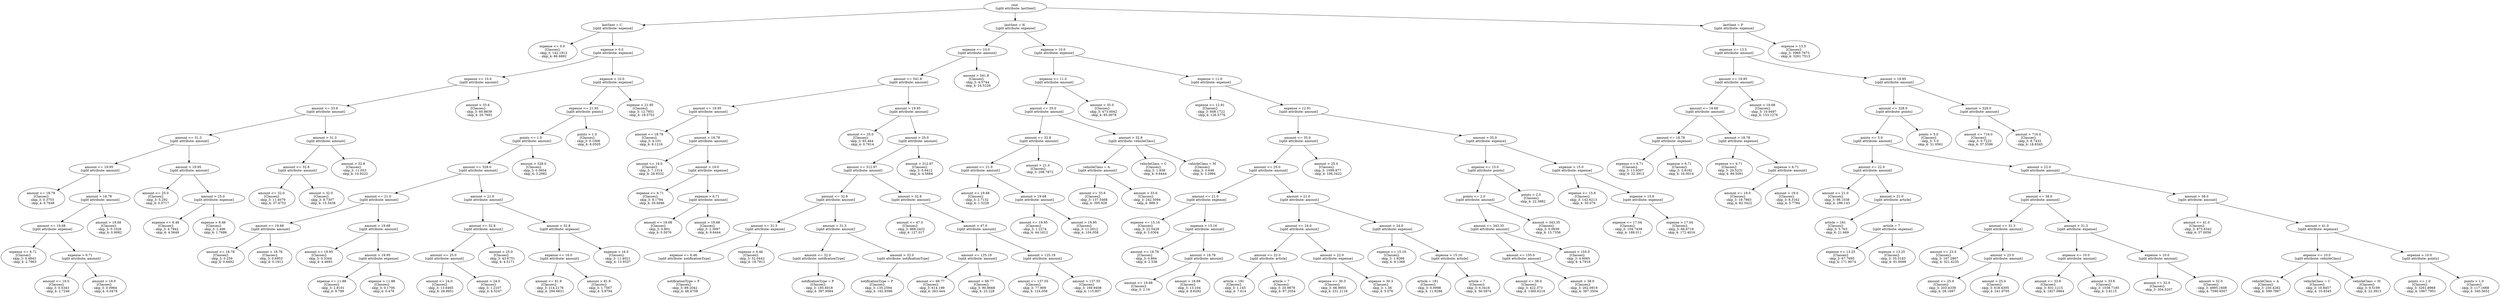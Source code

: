 // Road_Traffic_Fine_Management_Process-p_3-9
digraph "Road_Traffic_Fine_Management_Process-p_3-9" {
	"96a13430-f5ae-4959-bd77-31f81c4ffca9" [label="root 
 [split attribute: lastSent]"]
	"30b86277-0cc7-4bad-a4ec-42d42cc6a54a" [label="lastSent = C 
 [split attribute: expense]"]
	"96a13430-f5ae-4959-bd77-31f81c4ffca9" -> "30b86277-0cc7-4bad-a4ec-42d42cc6a54a"
	"6c22e776-66e8-4a7d-933d-f192f4972490" [label="expense <= 0.0 
 [Classes]: 
 - skip_3: 142.1913 
 - skip_4: 86.6692"]
	"30b86277-0cc7-4bad-a4ec-42d42cc6a54a" -> "6c22e776-66e8-4a7d-933d-f192f4972490"
	"f11799ec-08df-45d5-afe4-59e55873826e" [label="expense > 0.0 
 [split attribute: expense]"]
	"30b86277-0cc7-4bad-a4ec-42d42cc6a54a" -> "f11799ec-08df-45d5-afe4-59e55873826e"
	"0f32f32d-e3d5-476a-81ac-bbba1893b867" [label="expense <= 10.0 
 [split attribute: amount]"]
	"f11799ec-08df-45d5-afe4-59e55873826e" -> "0f32f32d-e3d5-476a-81ac-bbba1893b867"
	"717b2988-a2c2-43d1-9a97-594c6e81834d" [label="amount <= 33.6 
 [split attribute: amount]"]
	"0f32f32d-e3d5-476a-81ac-bbba1893b867" -> "717b2988-a2c2-43d1-9a97-594c6e81834d"
	"13c0995c-1a92-4366-9150-e59bbc29e188" [label="amount <= 31.3 
 [split attribute: amount]"]
	"717b2988-a2c2-43d1-9a97-594c6e81834d" -> "13c0995c-1a92-4366-9150-e59bbc29e188"
	"849fcd52-d93b-4e85-9387-96705aede353" [label="amount <= 19.95 
 [split attribute: amount]"]
	"13c0995c-1a92-4366-9150-e59bbc29e188" -> "849fcd52-d93b-4e85-9387-96705aede353"
	"14c0524b-25c2-447a-8b9b-c4b8f29355b3" [label="amount <= 18.78 
 [Classes]: 
 - skip_3: 0.3755 
 - skip_4: 0.7648"]
	"849fcd52-d93b-4e85-9387-96705aede353" -> "14c0524b-25c2-447a-8b9b-c4b8f29355b3"
	"28400bc7-c539-4f63-a340-c5525c036439" [label="amount > 18.78 
 [split attribute: amount]"]
	"849fcd52-d93b-4e85-9387-96705aede353" -> "28400bc7-c539-4f63-a340-c5525c036439"
	"d48a7bff-1914-4203-b35a-455b197bbf2e" [label="amount <= 19.68 
 [split attribute: expense]"]
	"28400bc7-c539-4f63-a340-c5525c036439" -> "d48a7bff-1914-4203-b35a-455b197bbf2e"
	"669ff812-b149-438b-812a-b39e87933a24" [label="expense <= 6.71 
 [Classes]: 
 - skip_3: 0.4843 
 - skip_4: 2.7963"]
	"d48a7bff-1914-4203-b35a-455b197bbf2e" -> "669ff812-b149-438b-812a-b39e87933a24"
	"18c6dc1d-5cad-49d8-b87b-de15fb044170" [label="expense > 6.71 
 [split attribute: amount]"]
	"d48a7bff-1914-4203-b35a-455b197bbf2e" -> "18c6dc1d-5cad-49d8-b87b-de15fb044170"
	"e76f5308-ce03-4bcc-a40e-1c8c2b75050d" [label="amount <= 19.0 
 [Classes]: 
 - skip_3: 0.5343 
 - skip_4: 2.7246"]
	"18c6dc1d-5cad-49d8-b87b-de15fb044170" -> "e76f5308-ce03-4bcc-a40e-1c8c2b75050d"
	"13e13814-6692-487c-9f3b-e0f143df6900" [label="amount > 19.0 
 [Classes]: 
 - skip_3: 0.0964 
 - skip_4: 0.0478"]
	"18c6dc1d-5cad-49d8-b87b-de15fb044170" -> "13e13814-6692-487c-9f3b-e0f143df6900"
	"b9407aa3-6ff4-4fc7-947f-579a83a14ebb" [label="amount > 19.68 
 [Classes]: 
 - skip_3: 0.1026 
 - skip_4: 0.9082"]
	"28400bc7-c539-4f63-a340-c5525c036439" -> "b9407aa3-6ff4-4fc7-947f-579a83a14ebb"
	"2b87e7a2-0bf5-4e13-90b5-b24357e8f817" [label="amount > 19.95 
 [split attribute: amount]"]
	"13c0995c-1a92-4366-9150-e59bbc29e188" -> "2b87e7a2-0bf5-4e13-90b5-b24357e8f817"
	"3ac6ac03-335c-4a45-b779-89b8bbbd1696" [label="amount <= 25.0 
 [Classes]: 
 - skip_3: 5.292 
 - skip_4: 0.0717"]
	"2b87e7a2-0bf5-4e13-90b5-b24357e8f817" -> "3ac6ac03-335c-4a45-b779-89b8bbbd1696"
	"267bd356-b06c-4060-93bc-4ce5fc4db071" [label="amount > 25.0 
 [split attribute: expense]"]
	"2b87e7a2-0bf5-4e13-90b5-b24357e8f817" -> "267bd356-b06c-4060-93bc-4ce5fc4db071"
	"dcc648f3-b795-4d9e-92a9-4e27ac227dde" [label="expense <= 6.46 
 [Classes]: 
 - skip_3: 4.7942 
 - skip_4: 4.5649"]
	"267bd356-b06c-4060-93bc-4ce5fc4db071" -> "dcc648f3-b795-4d9e-92a9-4e27ac227dde"
	"95544404-1d89-4395-a180-b166d0bdb9ec" [label="expense > 6.46 
 [Classes]: 
 - skip_3: 2.496 
 - skip_4: 1.7686"]
	"267bd356-b06c-4060-93bc-4ce5fc4db071" -> "95544404-1d89-4395-a180-b166d0bdb9ec"
	"e1665bde-fcc2-4134-9a03-811d54f8484e" [label="amount > 31.3 
 [split attribute: amount]"]
	"717b2988-a2c2-43d1-9a97-594c6e81834d" -> "e1665bde-fcc2-4134-9a03-811d54f8484e"
	"27921ba3-9e3a-444f-b07e-12f48fd75d85" [label="amount <= 32.8 
 [split attribute: amount]"]
	"e1665bde-fcc2-4134-9a03-811d54f8484e" -> "27921ba3-9e3a-444f-b07e-12f48fd75d85"
	"8ac85e42-1a05-4c8d-b94f-adf6fc8254fc" [label="amount <= 32.0 
 [Classes]: 
 - skip_3: 11.4079 
 - skip_4: 37.4752"]
	"27921ba3-9e3a-444f-b07e-12f48fd75d85" -> "8ac85e42-1a05-4c8d-b94f-adf6fc8254fc"
	"1fa31e68-96c4-4725-bdca-37773f5caca1" [label="amount > 32.0 
 [Classes]: 
 - skip_3: 8.7307 
 - skip_4: 15.3438"]
	"27921ba3-9e3a-444f-b07e-12f48fd75d85" -> "1fa31e68-96c4-4725-bdca-37773f5caca1"
	"308dc851-4c2d-4244-b514-0234f9162e7c" [label="amount > 32.8 
 [Classes]: 
 - skip_3: 11.053 
 - skip_4: 10.9223"]
	"e1665bde-fcc2-4134-9a03-811d54f8484e" -> "308dc851-4c2d-4244-b514-0234f9162e7c"
	"849e6ba9-d086-400f-a112-48b27af2bf81" [label="amount > 33.6 
 [Classes]: 
 - skip_3: 60.8839 
 - skip_4: 20.7691"]
	"0f32f32d-e3d5-476a-81ac-bbba1893b867" -> "849e6ba9-d086-400f-a112-48b27af2bf81"
	"13a24ae3-8fda-432a-8b40-06e730cf4d78" [label="expense > 10.0 
 [split attribute: expense]"]
	"f11799ec-08df-45d5-afe4-59e55873826e" -> "13a24ae3-8fda-432a-8b40-06e730cf4d78"
	"9e05fa76-01fc-4fd0-8768-dd0087da528c" [label="expense <= 21.95 
 [split attribute: points]"]
	"13a24ae3-8fda-432a-8b40-06e730cf4d78" -> "9e05fa76-01fc-4fd0-8768-dd0087da528c"
	"e9e2d02b-c5a3-484c-8936-005b49ba3e94" [label="points <= 1.0 
 [split attribute: amount]"]
	"9e05fa76-01fc-4fd0-8768-dd0087da528c" -> "e9e2d02b-c5a3-484c-8936-005b49ba3e94"
	"1f013f18-173e-4308-a202-3d0be32ba32c" [label="amount <= 328.0 
 [split attribute: amount]"]
	"e9e2d02b-c5a3-484c-8936-005b49ba3e94" -> "1f013f18-173e-4308-a202-3d0be32ba32c"
	"13660975-b0a3-42b1-828b-2d6e939ce88f" [label="amount <= 21.0 
 [split attribute: amount]"]
	"1f013f18-173e-4308-a202-3d0be32ba32c" -> "13660975-b0a3-42b1-828b-2d6e939ce88f"
	"3b959a12-2d23-4a14-858e-e55f45735e50" [label="amount <= 19.68 
 [split attribute: amount]"]
	"13660975-b0a3-42b1-828b-2d6e939ce88f" -> "3b959a12-2d23-4a14-858e-e55f45735e50"
	"bf6e5b84-9ac2-4ddf-af85-32bed8d4faa3" [label="amount <= 18.78 
 [Classes]: 
 - skip_3: 0.259 
 - skip_4: 0.6692"]
	"3b959a12-2d23-4a14-858e-e55f45735e50" -> "bf6e5b84-9ac2-4ddf-af85-32bed8d4faa3"
	"76ecf78c-6b73-4859-984e-e5e444385030" [label="amount > 18.78 
 [Classes]: 
 - skip_3: 0.6953 
 - skip_4: 0.1912"]
	"3b959a12-2d23-4a14-858e-e55f45735e50" -> "76ecf78c-6b73-4859-984e-e5e444385030"
	"7ff8954e-7902-4720-a04e-96a7cc9ac048" [label="amount > 19.68 
 [split attribute: amount]"]
	"13660975-b0a3-42b1-828b-2d6e939ce88f" -> "7ff8954e-7902-4720-a04e-96a7cc9ac048"
	"24da5f6c-bd4c-4030-adf2-9172911cb8b4" [label="amount <= 19.95 
 [Classes]: 
 - skip_3: 0.3344 
 - skip_4: 4.4693"]
	"7ff8954e-7902-4720-a04e-96a7cc9ac048" -> "24da5f6c-bd4c-4030-adf2-9172911cb8b4"
	"52f71d59-387d-479b-9dac-de15762e6ae9" [label="amount > 19.95 
 [split attribute: expense]"]
	"7ff8954e-7902-4720-a04e-96a7cc9ac048" -> "52f71d59-387d-479b-9dac-de15762e6ae9"
	"36a3f05a-24b7-40c1-99d5-17a0f09d8b7b" [label="expense <= 11.88 
 [Classes]: 
 - skip_3: 2.8101 
 - skip_4: 9.799"]
	"52f71d59-387d-479b-9dac-de15762e6ae9" -> "36a3f05a-24b7-40c1-99d5-17a0f09d8b7b"
	"7aeb27b6-de03-412e-8d50-66f41da2c859" [label="expense > 11.88 
 [Classes]: 
 - skip_3: 0.1706 
 - skip_4: 0.478"]
	"52f71d59-387d-479b-9dac-de15762e6ae9" -> "7aeb27b6-de03-412e-8d50-66f41da2c859"
	"705f6446-65c7-4d83-ab6b-2fed259d37b2" [label="amount > 21.0 
 [split attribute: amount]"]
	"1f013f18-173e-4308-a202-3d0be32ba32c" -> "705f6446-65c7-4d83-ab6b-2fed259d37b2"
	"4869b9fc-62d5-4320-990c-51cb9866c43d" [label="amount <= 32.8 
 [split attribute: amount]"]
	"705f6446-65c7-4d83-ab6b-2fed259d37b2" -> "4869b9fc-62d5-4320-990c-51cb9866c43d"
	"c069d04b-96f8-4940-a4f2-66e20ad45f8e" [label="amount <= 25.0 
 [split attribute: amount]"]
	"4869b9fc-62d5-4320-990c-51cb9866c43d" -> "c069d04b-96f8-4940-a4f2-66e20ad45f8e"
	"2979f547-c5a9-4ccf-b98c-4bd8143f9767" [label="amount <= 24.0 
 [Classes]: 
 - skip_3: 13.6465 
 - skip_4: 28.8951"]
	"c069d04b-96f8-4940-a4f2-66e20ad45f8e" -> "2979f547-c5a9-4ccf-b98c-4bd8143f9767"
	"4c490f8c-9203-490c-878f-398c98f298f9" [label="amount > 24.0 
 [Classes]: 
 - skip_3: 1.2107 
 - skip_4: 6.5247"]
	"c069d04b-96f8-4940-a4f2-66e20ad45f8e" -> "4c490f8c-9203-490c-878f-398c98f298f9"
	"845a8bef-6924-406a-a232-baaf95ae505d" [label="amount > 25.0 
 [Classes]: 
 - skip_3: 43.6751 
 - skip_4: 4.5171"]
	"4869b9fc-62d5-4320-990c-51cb9866c43d" -> "845a8bef-6924-406a-a232-baaf95ae505d"
	"13fa74cf-5a20-41e9-88b5-7acf123c8002" [label="amount > 32.8 
 [split attribute: expense]"]
	"705f6446-65c7-4d83-ab6b-2fed259d37b2" -> "13fa74cf-5a20-41e9-88b5-7acf123c8002"
	"473b0b67-3ce8-4c13-bd55-32304fe9050d" [label="expense <= 16.0 
 [split attribute: amount]"]
	"13fa74cf-5a20-41e9-88b5-7acf123c8002" -> "473b0b67-3ce8-4c13-bd55-32304fe9050d"
	"012dfbf2-5e7a-4fcd-ac9e-19f500c565c2" [label="amount <= 81.9 
 [Classes]: 
 - skip_3: 214.2176 
 - skip_4: 294.6631"]
	"473b0b67-3ce8-4c13-bd55-32304fe9050d" -> "012dfbf2-5e7a-4fcd-ac9e-19f500c565c2"
	"06767e35-2be7-490f-ace0-863e46f5fcbf" [label="amount > 81.9 
 [Classes]: 
 - skip_3: 1.7567 
 - skip_4: 5.8794"]
	"473b0b67-3ce8-4c13-bd55-32304fe9050d" -> "06767e35-2be7-490f-ace0-863e46f5fcbf"
	"320128b1-32ec-422c-b890-8be03015d0a1" [label="expense > 16.0 
 [Classes]: 
 - skip_3: 11.4021 
 - skip_4: 13.9337"]
	"13fa74cf-5a20-41e9-88b5-7acf123c8002" -> "320128b1-32ec-422c-b890-8be03015d0a1"
	"4230d7c1-ecd9-4b67-9343-6bb7e6448ef4" [label="amount > 328.0 
 [Classes]: 
 - skip_3: 0.0654 
 - skip_4: 3.2982"]
	"e9e2d02b-c5a3-484c-8936-005b49ba3e94" -> "4230d7c1-ecd9-4b67-9343-6bb7e6448ef4"
	"a31e4711-f46e-4233-ab4f-9c2e3a279020" [label="points > 1.0 
 [Classes]: 
 - skip_3: 0.1006 
 - skip_4: 8.0505"]
	"9e05fa76-01fc-4fd0-8768-dd0087da528c" -> "a31e4711-f46e-4233-ab4f-9c2e3a279020"
	"a034d8eb-7502-4738-8436-74dbf5ddec3e" [label="expense > 21.95 
 [Classes]: 
 - skip_3: 12.7851 
 - skip_4: 18.5752"]
	"13a24ae3-8fda-432a-8b40-06e730cf4d78" -> "a034d8eb-7502-4738-8436-74dbf5ddec3e"
	"bf0b4b5d-fbf8-48ec-9138-2aaca9e6fbd7" [label="lastSent = N 
 [split attribute: expense]"]
	"96a13430-f5ae-4959-bd77-31f81c4ffca9" -> "bf0b4b5d-fbf8-48ec-9138-2aaca9e6fbd7"
	"94edab77-dde0-4eb0-9d8d-33053017c577" [label="expense <= 10.0 
 [split attribute: amount]"]
	"bf0b4b5d-fbf8-48ec-9138-2aaca9e6fbd7" -> "94edab77-dde0-4eb0-9d8d-33053017c577"
	"739e8051-f5d3-4519-b87a-e513e27f9411" [label="amount <= 541.8 
 [split attribute: amount]"]
	"94edab77-dde0-4eb0-9d8d-33053017c577" -> "739e8051-f5d3-4519-b87a-e513e27f9411"
	"a56f192b-abbe-407f-b35e-b8aac9ac252c" [label="amount <= 19.95 
 [split attribute: amount]"]
	"739e8051-f5d3-4519-b87a-e513e27f9411" -> "a56f192b-abbe-407f-b35e-b8aac9ac252c"
	"ebda1fa8-bd3e-417f-a6db-85401fdaa105" [label="amount <= 18.78 
 [Classes]: 
 - skip_3: 4.101 
 - skip_4: 8.1216"]
	"a56f192b-abbe-407f-b35e-b8aac9ac252c" -> "ebda1fa8-bd3e-417f-a6db-85401fdaa105"
	"c377b836-5b80-49d5-975a-02bd366d3850" [label="amount > 18.78 
 [split attribute: amount]"]
	"a56f192b-abbe-407f-b35e-b8aac9ac252c" -> "c377b836-5b80-49d5-975a-02bd366d3850"
	"87021628-a737-4282-b879-5e2f7cd2763a" [label="amount <= 19.0 
 [Classes]: 
 - skip_3: 7.1314 
 - skip_4: 28.9332"]
	"c377b836-5b80-49d5-975a-02bd366d3850" -> "87021628-a737-4282-b879-5e2f7cd2763a"
	"be461ac8-643b-4be5-a9e3-8c3eeae408b2" [label="amount > 19.0 
 [split attribute: expense]"]
	"c377b836-5b80-49d5-975a-02bd366d3850" -> "be461ac8-643b-4be5-a9e3-8c3eeae408b2"
	"2bc67ae2-cf55-4394-850a-ca0607faf2b2" [label="expense <= 6.71 
 [Classes]: 
 - skip_3: 8.1794 
 - skip_4: 29.6946"]
	"be461ac8-643b-4be5-a9e3-8c3eeae408b2" -> "2bc67ae2-cf55-4394-850a-ca0607faf2b2"
	"161d3e58-d474-4faf-a81a-104c0954ddc2" [label="expense > 6.71 
 [split attribute: amount]"]
	"be461ac8-643b-4be5-a9e3-8c3eeae408b2" -> "161d3e58-d474-4faf-a81a-104c0954ddc2"
	"f7879946-b19f-408c-9433-4cc7a2c6d0cf" [label="amount <= 19.68 
 [Classes]: 
 - skip_3: 0.801 
 - skip_4: 0.5076"]
	"161d3e58-d474-4faf-a81a-104c0954ddc2" -> "f7879946-b19f-408c-9433-4cc7a2c6d0cf"
	"9b98ec94-857a-463c-8871-958ca1598e9c" [label="amount > 19.68 
 [Classes]: 
 - skip_3: 2.3097 
 - skip_4: 9.6444"]
	"161d3e58-d474-4faf-a81a-104c0954ddc2" -> "9b98ec94-857a-463c-8871-958ca1598e9c"
	"ad665ec6-fd9c-432f-83c9-f95e50e5e541" [label="amount > 19.95 
 [split attribute: amount]"]
	"739e8051-f5d3-4519-b87a-e513e27f9411" -> "ad665ec6-fd9c-432f-83c9-f95e50e5e541"
	"d03742eb-6032-4c98-9ea5-61c26d7daf4f" [label="amount <= 25.0 
 [Classes]: 
 - skip_3: 65.464 
 - skip_4: 0.7614"]
	"ad665ec6-fd9c-432f-83c9-f95e50e5e541" -> "d03742eb-6032-4c98-9ea5-61c26d7daf4f"
	"f5e29dd3-5095-461f-b61a-1ca782fea13a" [label="amount > 25.0 
 [split attribute: amount]"]
	"ad665ec6-fd9c-432f-83c9-f95e50e5e541" -> "f5e29dd3-5095-461f-b61a-1ca782fea13a"
	"929efec5-3e15-40c2-8498-25e72bafceac" [label="amount <= 312.97 
 [split attribute: amount]"]
	"f5e29dd3-5095-461f-b61a-1ca782fea13a" -> "929efec5-3e15-40c2-8498-25e72bafceac"
	"fa4f8f67-c296-4436-8263-aee0694a0968" [label="amount <= 32.8 
 [split attribute: amount]"]
	"929efec5-3e15-40c2-8498-25e72bafceac" -> "fa4f8f67-c296-4436-8263-aee0694a0968"
	"2f3b5725-2868-4c0e-b4a4-f0f00684a41c" [label="amount <= 31.3 
 [split attribute: expense]"]
	"fa4f8f67-c296-4436-8263-aee0694a0968" -> "2f3b5725-2868-4c0e-b4a4-f0f00684a41c"
	"0adbd7dd-4ec4-42a8-9c05-fe7530325d02" [label="expense <= 6.46 
 [split attribute: notificationType]"]
	"2f3b5725-2868-4c0e-b4a4-f0f00684a41c" -> "0adbd7dd-4ec4-42a8-9c05-fe7530325d02"
	"045cbc43-8acc-44a7-988a-c2ed23f9365e" [label="notificationType = P 
 [Classes]: 
 - skip_3: 89.2042 
 - skip_4: 48.4758"]
	"0adbd7dd-4ec4-42a8-9c05-fe7530325d02" -> "045cbc43-8acc-44a7-988a-c2ed23f9365e"
	"4d750d80-9b67-4956-9af8-c4e2458bcbad" [label="expense > 6.46 
 [Classes]: 
 - skip_3: 32.0442 
 - skip_4: 18.7812"]
	"2f3b5725-2868-4c0e-b4a4-f0f00684a41c" -> "4d750d80-9b67-4956-9af8-c4e2458bcbad"
	"ee7e3f13-2ad8-4689-8a7c-e710b9cae903" [label="amount > 31.3 
 [split attribute: amount]"]
	"fa4f8f67-c296-4436-8263-aee0694a0968" -> "ee7e3f13-2ad8-4689-8a7c-e710b9cae903"
	"66f49a76-6fab-41a3-8cad-5aa4ab622582" [label="amount <= 32.0 
 [split attribute: notificationType]"]
	"ee7e3f13-2ad8-4689-8a7c-e710b9cae903" -> "66f49a76-6fab-41a3-8cad-5aa4ab622582"
	"123bf772-66e4-4e18-8468-cfb721c59477" [label="notificationType = P 
 [Classes]: 
 - skip_3: 185.6018 
 - skip_4: 397.9584"]
	"66f49a76-6fab-41a3-8cad-5aa4ab622582" -> "123bf772-66e4-4e18-8468-cfb721c59477"
	"19250e83-4afd-4c5b-9a19-6bc1ae284674" [label="amount > 32.0 
 [split attribute: notificationType]"]
	"ee7e3f13-2ad8-4689-8a7c-e710b9cae903" -> "19250e83-4afd-4c5b-9a19-6bc1ae284674"
	"01732f36-1a3d-4ea9-9875-406a97875f05" [label="notificationType = P 
 [Classes]: 
 - skip_3: 135.2594 
 - skip_4: 162.9396"]
	"19250e83-4afd-4c5b-9a19-6bc1ae284674" -> "01732f36-1a3d-4ea9-9875-406a97875f05"
	"b07ee1bf-a1eb-4e9b-911f-da5d39118fe0" [label="amount > 32.8 
 [split attribute: amount]"]
	"929efec5-3e15-40c2-8498-25e72bafceac" -> "b07ee1bf-a1eb-4e9b-911f-da5d39118fe0"
	"23c2d28c-d419-491d-8d68-c5407908d4c7" [label="amount <= 47.0 
 [Classes]: 
 - skip_3: 868.2432 
 - skip_4: 127.017"]
	"b07ee1bf-a1eb-4e9b-911f-da5d39118fe0" -> "23c2d28c-d419-491d-8d68-c5407908d4c7"
	"6dea30ac-7b7d-4ce8-8070-410dcefdd53b" [label="amount > 47.0 
 [split attribute: amount]"]
	"b07ee1bf-a1eb-4e9b-911f-da5d39118fe0" -> "6dea30ac-7b7d-4ce8-8070-410dcefdd53b"
	"697aa0d5-1f7b-4c94-a3c9-eacd8e446e58" [label="amount <= 125.19 
 [split attribute: amount]"]
	"6dea30ac-7b7d-4ce8-8070-410dcefdd53b" -> "697aa0d5-1f7b-4c94-a3c9-eacd8e446e58"
	"dbf07280-b872-4d9e-b18b-9452f8a9cc3e" [label="amount <= 68.77 
 [Classes]: 
 - skip_3: 614.199 
 - skip_4: 263.444"]
	"697aa0d5-1f7b-4c94-a3c9-eacd8e446e58" -> "dbf07280-b872-4d9e-b18b-9452f8a9cc3e"
	"2dd7d9a7-ab2c-4781-ba97-b5c298316515" [label="amount > 68.77 
 [Classes]: 
 - skip_3: 90.8668 
 - skip_4: 23.228"]
	"697aa0d5-1f7b-4c94-a3c9-eacd8e446e58" -> "2dd7d9a7-ab2c-4781-ba97-b5c298316515"
	"5d79ba38-f631-45f2-b826-979d2a0698e2" [label="amount > 125.19 
 [split attribute: amount]"]
	"6dea30ac-7b7d-4ce8-8070-410dcefdd53b" -> "5d79ba38-f631-45f2-b826-979d2a0698e2"
	"eea702e2-85ab-48e4-b2d7-3853441c8fd8" [label="amount <= 137.55 
 [Classes]: 
 - skip_3: 77.909 
 - skip_4: 124.058"]
	"5d79ba38-f631-45f2-b826-979d2a0698e2" -> "eea702e2-85ab-48e4-b2d7-3853441c8fd8"
	"44357e96-c357-4531-999a-0c97ce37e6c1" [label="amount > 137.55 
 [Classes]: 
 - skip_3: 169.9408 
 - skip_4: 115.807"]
	"5d79ba38-f631-45f2-b826-979d2a0698e2" -> "44357e96-c357-4531-999a-0c97ce37e6c1"
	"bfe80c44-d429-45ad-b3a3-46d0e2e5c308" [label="amount > 312.97 
 [Classes]: 
 - skip_3: 0.6412 
 - skip_4: 4.5684"]
	"f5e29dd3-5095-461f-b61a-1ca782fea13a" -> "bfe80c44-d429-45ad-b3a3-46d0e2e5c308"
	"34f666ee-8b13-45db-b3bb-6648ddf33f03" [label="amount > 541.8 
 [Classes]: 
 - skip_3: 4.5744 
 - skip_4: 24.5228"]
	"94edab77-dde0-4eb0-9d8d-33053017c577" -> "34f666ee-8b13-45db-b3bb-6648ddf33f03"
	"360f01cf-8d28-4baf-9dba-9bf50110b925" [label="expense > 10.0 
 [split attribute: expense]"]
	"bf0b4b5d-fbf8-48ec-9138-2aaca9e6fbd7" -> "360f01cf-8d28-4baf-9dba-9bf50110b925"
	"72dece86-3714-4bdb-b4d2-8f99751fd43a" [label="expense <= 11.0 
 [split attribute: amount]"]
	"360f01cf-8d28-4baf-9dba-9bf50110b925" -> "72dece86-3714-4bdb-b4d2-8f99751fd43a"
	"04e6b8c9-04fe-480a-ac44-51e3dc6da1da" [label="amount <= 35.0 
 [split attribute: amount]"]
	"72dece86-3714-4bdb-b4d2-8f99751fd43a" -> "04e6b8c9-04fe-480a-ac44-51e3dc6da1da"
	"ebbf578b-d975-4db1-b7c5-c772b97b855c" [label="amount <= 32.8 
 [split attribute: amount]"]
	"04e6b8c9-04fe-480a-ac44-51e3dc6da1da" -> "ebbf578b-d975-4db1-b7c5-c772b97b855c"
	"c33ff4f0-650a-4e88-b477-590a8fb9b7cf" [label="amount <= 21.0 
 [split attribute: amount]"]
	"ebbf578b-d975-4db1-b7c5-c772b97b855c" -> "c33ff4f0-650a-4e88-b477-590a8fb9b7cf"
	"83688e75-62d2-471f-baa7-fbe33eabbe28" [label="amount <= 19.68 
 [Classes]: 
 - skip_3: 2.7132 
 - skip_4: 1.5228"]
	"c33ff4f0-650a-4e88-b477-590a8fb9b7cf" -> "83688e75-62d2-471f-baa7-fbe33eabbe28"
	"961f6fa1-15ce-4c52-99f8-761bbcc8aeeb" [label="amount > 19.68 
 [split attribute: amount]"]
	"c33ff4f0-650a-4e88-b477-590a8fb9b7cf" -> "961f6fa1-15ce-4c52-99f8-761bbcc8aeeb"
	"2f05b655-3077-4ee2-8c7f-44735bb05ed0" [label="amount <= 19.95 
 [Classes]: 
 - skip_3: 1.2274 
 - skip_4: 44.1612"]
	"961f6fa1-15ce-4c52-99f8-761bbcc8aeeb" -> "2f05b655-3077-4ee2-8c7f-44735bb05ed0"
	"6f858364-2b2e-4bbd-b4ce-66c0f6646003" [label="amount > 19.95 
 [Classes]: 
 - skip_3: 11.2912 
 - skip_4: 104.058"]
	"961f6fa1-15ce-4c52-99f8-761bbcc8aeeb" -> "6f858364-2b2e-4bbd-b4ce-66c0f6646003"
	"6b25a726-9608-4ba0-98a7-9c8acf9cb564" [label="amount > 21.0 
 [Classes]: 
 - skip_3: 208.7872"]
	"ebbf578b-d975-4db1-b7c5-c772b97b855c" -> "6b25a726-9608-4ba0-98a7-9c8acf9cb564"
	"9c9fc1e7-bac9-491b-90ee-f77f4019ac48" [label="amount > 32.8 
 [split attribute: vehicleClass]"]
	"04e6b8c9-04fe-480a-ac44-51e3dc6da1da" -> "9c9fc1e7-bac9-491b-90ee-f77f4019ac48"
	"d3634256-cc8e-4981-a7ff-12c1668ea520" [label="vehicleClass = A 
 [split attribute: amount]"]
	"9c9fc1e7-bac9-491b-90ee-f77f4019ac48" -> "d3634256-cc8e-4981-a7ff-12c1668ea520"
	"335569f2-084a-43b8-9a7d-890f6a76499c" [label="amount <= 33.6 
 [Classes]: 
 - skip_3: 137.5468 
 - skip_4: 395.928"]
	"d3634256-cc8e-4981-a7ff-12c1668ea520" -> "335569f2-084a-43b8-9a7d-890f6a76499c"
	"ce90887e-033c-45a7-a2fc-3d2cb2c5b115" [label="amount > 33.6 
 [Classes]: 
 - skip_3: 242.5094 
 - skip_4: 888.3"]
	"d3634256-cc8e-4981-a7ff-12c1668ea520" -> "ce90887e-033c-45a7-a2fc-3d2cb2c5b115"
	"38170801-e790-463e-a876-2cb163ef3aea" [label="vehicleClass = C 
 [Classes]: 
 - skip_3: 1.938 
 - skip_4: 9.6444"]
	"9c9fc1e7-bac9-491b-90ee-f77f4019ac48" -> "38170801-e790-463e-a876-2cb163ef3aea"
	"dd7c8224-b426-4494-8f83-646e07993f7c" [label="vehicleClass = M 
 [Classes]: 
 - skip_3: 0.646 
 - skip_4: 3.2994"]
	"9c9fc1e7-bac9-491b-90ee-f77f4019ac48" -> "dd7c8224-b426-4494-8f83-646e07993f7c"
	"61765da4-8a68-4635-ab38-5bce588a5cae" [label="amount > 35.0 
 [Classes]: 
 - skip_3: 473.0042 
 - skip_4: 95.0078"]
	"72dece86-3714-4bdb-b4d2-8f99751fd43a" -> "61765da4-8a68-4635-ab38-5bce588a5cae"
	"1129a870-77c6-4f45-9567-c0b586769764" [label="expense > 11.0 
 [split attribute: expense]"]
	"360f01cf-8d28-4baf-9dba-9bf50110b925" -> "1129a870-77c6-4f45-9567-c0b586769764"
	"a243c529-3f28-4059-93a3-be8fe7973a67" [label="expense <= 12.91 
 [Classes]: 
 - skip_3: 608.1722 
 - skip_4: 126.5776"]
	"1129a870-77c6-4f45-9567-c0b586769764" -> "a243c529-3f28-4059-93a3-be8fe7973a67"
	"aa0ac207-df42-44d4-99a3-ab3995cb81d1" [label="expense > 12.91 
 [split attribute: amount]"]
	"1129a870-77c6-4f45-9567-c0b586769764" -> "aa0ac207-df42-44d4-99a3-ab3995cb81d1"
	"2b6460e1-e41c-4ea0-a958-28b4651fe580" [label="amount <= 35.0 
 [split attribute: amount]"]
	"aa0ac207-df42-44d4-99a3-ab3995cb81d1" -> "2b6460e1-e41c-4ea0-a958-28b4651fe580"
	"a8d9f9a7-3db9-4b12-98cb-7a46c3690d5a" [label="amount <= 25.0 
 [split attribute: amount]"]
	"2b6460e1-e41c-4ea0-a958-28b4651fe580" -> "a8d9f9a7-3db9-4b12-98cb-7a46c3690d5a"
	"93ca96f5-99c8-46ad-a27c-cf6c2ecf60a2" [label="amount <= 21.0 
 [split attribute: expense]"]
	"a8d9f9a7-3db9-4b12-98cb-7a46c3690d5a" -> "93ca96f5-99c8-46ad-a27c-cf6c2ecf60a2"
	"659ac2c1-f8a9-4d03-823c-78b5d6ff214e" [label="expense <= 15.16 
 [Classes]: 
 - skip_3: 22.0428 
 - skip_4: 3.0304"]
	"93ca96f5-99c8-46ad-a27c-cf6c2ecf60a2" -> "659ac2c1-f8a9-4d03-823c-78b5d6ff214e"
	"5f4cd8a4-4171-454f-8a2e-9e29b07b204c" [label="expense > 15.16 
 [split attribute: amount]"]
	"93ca96f5-99c8-46ad-a27c-cf6c2ecf60a2" -> "5f4cd8a4-4171-454f-8a2e-9e29b07b204c"
	"e7237cac-83c4-4d92-983e-85e2ca12cf30" [label="amount <= 18.78 
 [Classes]: 
 - skip_3: 0.864 
 - skip_4: 2.538"]
	"5f4cd8a4-4171-454f-8a2e-9e29b07b204c" -> "e7237cac-83c4-4d92-983e-85e2ca12cf30"
	"912bfe70-3423-4041-8065-d5fd8e3c468e" [label="amount > 18.78 
 [split attribute: amount]"]
	"5f4cd8a4-4171-454f-8a2e-9e29b07b204c" -> "912bfe70-3423-4041-8065-d5fd8e3c468e"
	"e08487cb-8cc7-4821-b142-789f1d28ee22" [label="amount <= 19.68 
 [Classes]: 
 - skip_3: 2.16"]
	"912bfe70-3423-4041-8065-d5fd8e3c468e" -> "e08487cb-8cc7-4821-b142-789f1d28ee22"
	"a63ee458-7bfa-45f9-b34f-960e9d736307" [label="amount > 19.68 
 [Classes]: 
 - skip_3: 13.104 
 - skip_4: 8.6292"]
	"912bfe70-3423-4041-8065-d5fd8e3c468e" -> "a63ee458-7bfa-45f9-b34f-960e9d736307"
	"882d8306-ea5d-4d70-8896-c955acc066e8" [label="amount > 21.0 
 [split attribute: amount]"]
	"a8d9f9a7-3db9-4b12-98cb-7a46c3690d5a" -> "882d8306-ea5d-4d70-8896-c955acc066e8"
	"f927759d-e6e4-4a80-b11d-23803f76613b" [label="amount <= 24.0 
 [split attribute: amount]"]
	"882d8306-ea5d-4d70-8896-c955acc066e8" -> "f927759d-e6e4-4a80-b11d-23803f76613b"
	"3b5df8f4-42b7-415f-be8e-3d78edfdb1fe" [label="amount <= 22.0 
 [split attribute: article]"]
	"f927759d-e6e4-4a80-b11d-23803f76613b" -> "3b5df8f4-42b7-415f-be8e-3d78edfdb1fe"
	"ddd67e26-a8ca-409e-b13a-16f721eba1d9" [label="article = 181 
 [Classes]: 
 - skip_3: 1.145 
 - skip_4: 7.614"]
	"3b5df8f4-42b7-415f-be8e-3d78edfdb1fe" -> "ddd67e26-a8ca-409e-b13a-16f721eba1d9"
	"2e6da1cf-310e-430f-84c2-7dee03ae8f2c" [label="article = 7 
 [Classes]: 
 - skip_3: 20.9878 
 - skip_4: 97.2054"]
	"3b5df8f4-42b7-415f-be8e-3d78edfdb1fe" -> "2e6da1cf-310e-430f-84c2-7dee03ae8f2c"
	"0a14d3f2-cc6b-404c-8538-8f150af21039" [label="amount > 22.0 
 [split attribute: expense]"]
	"f927759d-e6e4-4a80-b11d-23803f76613b" -> "0a14d3f2-cc6b-404c-8538-8f150af21039"
	"fbeae2fe-5e2f-42f5-b227-a6000bd42033" [label="expense <= 30.3 
 [Classes]: 
 - skip_3: 66.9955 
 - skip_4: 231.2118"]
	"0a14d3f2-cc6b-404c-8538-8f150af21039" -> "fbeae2fe-5e2f-42f5-b227-a6000bd42033"
	"5c5d23e6-0b90-4043-8b7c-c8d9964025e2" [label="expense > 30.3 
 [Classes]: 
 - skip_3: 1.38 
 - skip_4: 5.076"]
	"0a14d3f2-cc6b-404c-8538-8f150af21039" -> "5c5d23e6-0b90-4043-8b7c-c8d9964025e2"
	"ae4eaa46-2dee-46b4-97a2-5e5a946bd99b" [label="amount > 24.0 
 [split attribute: expense]"]
	"882d8306-ea5d-4d70-8896-c955acc066e8" -> "ae4eaa46-2dee-46b4-97a2-5e5a946bd99b"
	"200abdd4-d8d1-47fc-92fe-8546f631e536" [label="expense <= 15.16 
 [Classes]: 
 - skip_3: 1.9266 
 - skip_4: 9.1368"]
	"ae4eaa46-2dee-46b4-97a2-5e5a946bd99b" -> "200abdd4-d8d1-47fc-92fe-8546f631e536"
	"82e0154f-1f1e-402e-8778-91b0fcfa6b3c" [label="expense > 15.16 
 [split attribute: article]"]
	"ae4eaa46-2dee-46b4-97a2-5e5a946bd99b" -> "82e0154f-1f1e-402e-8778-91b0fcfa6b3c"
	"2badde74-9228-4a7f-8aac-6b4737a73e42" [label="article = 181 
 [Classes]: 
 - skip_3: 0.0998 
 - skip_4: 11.9286"]
	"82e0154f-1f1e-402e-8778-91b0fcfa6b3c" -> "2badde74-9228-4a7f-8aac-6b4737a73e42"
	"8fc6a251-82e5-44da-b4a1-bf27a5b566fa" [label="article = 7 
 [Classes]: 
 - skip_3: 6.3416 
 - skip_4: 56.5974"]
	"82e0154f-1f1e-402e-8778-91b0fcfa6b3c" -> "8fc6a251-82e5-44da-b4a1-bf27a5b566fa"
	"974f5f03-6612-4bfa-944d-0565691ad669" [label="amount > 25.0 
 [Classes]: 
 - skip_3: 1099.877 
 - skip_4: 106.3422"]
	"2b6460e1-e41c-4ea0-a958-28b4651fe580" -> "974f5f03-6612-4bfa-944d-0565691ad669"
	"555f19aa-8e45-4caa-9511-13d8cad8744a" [label="amount > 35.0 
 [split attribute: expense]"]
	"aa0ac207-df42-44d4-99a3-ab3995cb81d1" -> "555f19aa-8e45-4caa-9511-13d8cad8744a"
	"fe86cb22-6bed-4604-99c9-7e3ab939f68f" [label="expense <= 15.0 
 [split attribute: points]"]
	"555f19aa-8e45-4caa-9511-13d8cad8744a" -> "fe86cb22-6bed-4604-99c9-7e3ab939f68f"
	"a2b4231c-3699-41df-a4a3-4d1c271a7fb2" [label="points <= 2.0 
 [split attribute: amount]"]
	"fe86cb22-6bed-4604-99c9-7e3ab939f68f" -> "a2b4231c-3699-41df-a4a3-4d1c271a7fb2"
	"70614013-5288-4321-b8be-5595f82711c9" [label="amount <= 343.35 
 [split attribute: amount]"]
	"a2b4231c-3699-41df-a4a3-4d1c271a7fb2" -> "70614013-5288-4321-b8be-5595f82711c9"
	"64ea5b59-2f79-464e-8557-02f06f6cef99" [label="amount <= 155.0 
 [split attribute: amount]"]
	"70614013-5288-4321-b8be-5595f82711c9" -> "64ea5b59-2f79-464e-8557-02f06f6cef99"
	"a79a5cb6-f920-468d-9611-46350525c4e6" [label="amount <= 38.0 
 [Classes]: 
 - skip_3: 422.373 
 - skip_4: 1360.6218"]
	"64ea5b59-2f79-464e-8557-02f06f6cef99" -> "a79a5cb6-f920-468d-9611-46350525c4e6"
	"87e0dfec-0fdd-4f70-980e-82ad7e8c0516" [label="amount > 38.0 
 [Classes]: 
 - skip_3: 262.0919 
 - skip_4: 367.3504"]
	"64ea5b59-2f79-464e-8557-02f06f6cef99" -> "87e0dfec-0fdd-4f70-980e-82ad7e8c0516"
	"0374a245-3b39-4118-8a19-919173107a33" [label="amount > 155.0 
 [Classes]: 
 - skip_3: 4.6065 
 - skip_4: 4.7918"]
	"70614013-5288-4321-b8be-5595f82711c9" -> "0374a245-3b39-4118-8a19-919173107a33"
	"def26bb8-8202-4154-950e-893e1fbed129" [label="amount > 343.35 
 [Classes]: 
 - skip_3: 0.0939 
 - skip_4: 15.7356"]
	"a2b4231c-3699-41df-a4a3-4d1c271a7fb2" -> "def26bb8-8202-4154-950e-893e1fbed129"
	"6b88fe77-c8a8-455d-a214-fa1e21837586" [label="points > 2.0 
 [Classes]: 
 - skip_4: 22.5882"]
	"fe86cb22-6bed-4604-99c9-7e3ab939f68f" -> "6b88fe77-c8a8-455d-a214-fa1e21837586"
	"1b19e862-e99a-42f5-88ae-9ee81b46f1d9" [label="expense > 15.0 
 [split attribute: expense]"]
	"555f19aa-8e45-4caa-9511-13d8cad8744a" -> "1b19e862-e99a-42f5-88ae-9ee81b46f1d9"
	"231c976f-d2bc-4b75-9b2a-92667a418255" [label="expense <= 15.6 
 [Classes]: 
 - skip_3: 142.6213 
 - skip_4: 50.076"]
	"1b19e862-e99a-42f5-88ae-9ee81b46f1d9" -> "231c976f-d2bc-4b75-9b2a-92667a418255"
	"c67c09fb-5c47-4bfe-8e34-053b1f504596" [label="expense > 15.6 
 [split attribute: expense]"]
	"1b19e862-e99a-42f5-88ae-9ee81b46f1d9" -> "c67c09fb-5c47-4bfe-8e34-053b1f504596"
	"f1d48c9b-22d0-48ea-80da-0a6f4174dd60" [label="expense <= 17.04 
 [Classes]: 
 - skip_3: 104.7439 
 - skip_4: 188.011"]
	"c67c09fb-5c47-4bfe-8e34-053b1f504596" -> "f1d48c9b-22d0-48ea-80da-0a6f4174dd60"
	"f0f86613-9a8f-4d01-b905-4717296c4afe" [label="expense > 17.04 
 [Classes]: 
 - skip_3: 68.6716 
 - skip_4: 172.4016"]
	"c67c09fb-5c47-4bfe-8e34-053b1f504596" -> "f0f86613-9a8f-4d01-b905-4717296c4afe"
	"bfbb5586-2ad1-4656-a328-f558e225c2c5" [label="lastSent = P 
 [split attribute: expense]"]
	"96a13430-f5ae-4959-bd77-31f81c4ffca9" -> "bfbb5586-2ad1-4656-a328-f558e225c2c5"
	"76edfff9-fc3b-43be-a944-6771da0acafa" [label="expense <= 13.5 
 [split attribute: amount]"]
	"bfbb5586-2ad1-4656-a328-f558e225c2c5" -> "76edfff9-fc3b-43be-a944-6771da0acafa"
	"ab49d9e7-31d2-412f-a2c6-a6d72cb87747" [label="amount <= 19.95 
 [split attribute: amount]"]
	"76edfff9-fc3b-43be-a944-6771da0acafa" -> "ab49d9e7-31d2-412f-a2c6-a6d72cb87747"
	"74362823-dd84-44a2-ab34-8f566992af97" [label="amount <= 19.68 
 [split attribute: amount]"]
	"ab49d9e7-31d2-412f-a2c6-a6d72cb87747" -> "74362823-dd84-44a2-ab34-8f566992af97"
	"b7252835-6d74-4caf-8708-59de229ba0ca" [label="amount <= 18.78 
 [split attribute: expense]"]
	"74362823-dd84-44a2-ab34-8f566992af97" -> "b7252835-6d74-4caf-8708-59de229ba0ca"
	"dbe169b7-e3a3-4156-a85a-1cafb7a55e6a" [label="expense <= 6.71 
 [Classes]: 
 - skip_3: 13.9307 
 - skip_4: 22.3913"]
	"b7252835-6d74-4caf-8708-59de229ba0ca" -> "dbe169b7-e3a3-4156-a85a-1cafb7a55e6a"
	"aee100aa-ba7e-401d-af29-60f03b0dcb74" [label="expense > 6.71 
 [Classes]: 
 - skip_3: 3.8182 
 - skip_4: 16.0014"]
	"b7252835-6d74-4caf-8708-59de229ba0ca" -> "aee100aa-ba7e-401d-af29-60f03b0dcb74"
	"1143150e-649d-4f1f-93f0-9853e81fa7b7" [label="amount > 18.78 
 [split attribute: expense]"]
	"74362823-dd84-44a2-ab34-8f566992af97" -> "1143150e-649d-4f1f-93f0-9853e81fa7b7"
	"f887e11b-788b-4db3-8ac5-065cf8f0869d" [label="expense <= 6.71 
 [Classes]: 
 - skip_3: 20.5231 
 - skip_4: 84.5091"]
	"1143150e-649d-4f1f-93f0-9853e81fa7b7" -> "f887e11b-788b-4db3-8ac5-065cf8f0869d"
	"ac7c9969-f556-4c69-8277-d0007b3135b7" [label="expense > 6.71 
 [split attribute: amount]"]
	"1143150e-649d-4f1f-93f0-9853e81fa7b7" -> "ac7c9969-f556-4c69-8277-d0007b3135b7"
	"290a35a4-1238-4f0a-8343-a3b92f5ab987" [label="amount <= 19.0 
 [Classes]: 
 - skip_3: 18.7863 
 - skip_4: 82.3422"]
	"ac7c9969-f556-4c69-8277-d0007b3135b7" -> "290a35a4-1238-4f0a-8343-a3b92f5ab987"
	"28f34e13-5901-4503-bb86-f12e72d99ca8" [label="amount > 19.0 
 [Classes]: 
 - skip_3: 8.3162 
 - skip_4: 5.7784"]
	"ac7c9969-f556-4c69-8277-d0007b3135b7" -> "28f34e13-5901-4503-bb86-f12e72d99ca8"
	"81366999-8aa7-4d57-b124-1e27f076e10e" [label="amount > 19.68 
 [Classes]: 
 - skip_3: 10.9497 
 - skip_4: 153.1276"]
	"ab49d9e7-31d2-412f-a2c6-a6d72cb87747" -> "81366999-8aa7-4d57-b124-1e27f076e10e"
	"2e17bd3a-c971-4db7-a9c7-c3045c1ad8b6" [label="amount > 19.95 
 [split attribute: amount]"]
	"76edfff9-fc3b-43be-a944-6771da0acafa" -> "2e17bd3a-c971-4db7-a9c7-c3045c1ad8b6"
	"5733bc77-dd29-4015-b315-8dbc5fbc89d8" [label="amount <= 328.0 
 [split attribute: points]"]
	"2e17bd3a-c971-4db7-a9c7-c3045c1ad8b6" -> "5733bc77-dd29-4015-b315-8dbc5fbc89d8"
	"ad287466-fd44-465e-b1b0-9f700817e7a5" [label="points <= 5.0 
 [split attribute: amount]"]
	"5733bc77-dd29-4015-b315-8dbc5fbc89d8" -> "ad287466-fd44-465e-b1b0-9f700817e7a5"
	"e52af3b2-975a-4abf-9915-e813caca38fe" [label="amount <= 22.0 
 [split attribute: amount]"]
	"ad287466-fd44-465e-b1b0-9f700817e7a5" -> "e52af3b2-975a-4abf-9915-e813caca38fe"
	"d1a50e28-a24a-4143-a324-07eff09c28aa" [label="amount <= 21.0 
 [Classes]: 
 - skip_3: 98.1038 
 - skip_4: 296.143"]
	"e52af3b2-975a-4abf-9915-e813caca38fe" -> "d1a50e28-a24a-4143-a324-07eff09c28aa"
	"d4a1984d-160e-4549-b71f-d341276356ce" [label="amount > 21.0 
 [split attribute: article]"]
	"e52af3b2-975a-4abf-9915-e813caca38fe" -> "d4a1984d-160e-4549-b71f-d341276356ce"
	"3e6e68d0-dc4c-4687-9019-155c07bf4126" [label="article = 181 
 [Classes]: 
 - skip_3: 5.763 
 - skip_4: 21.669"]
	"d4a1984d-160e-4549-b71f-d341276356ce" -> "3e6e68d0-dc4c-4687-9019-155c07bf4126"
	"fcbfef63-e5f3-4791-95f3-73cf4995e48c" [label="article = 7 
 [split attribute: expense]"]
	"d4a1984d-160e-4549-b71f-d341276356ce" -> "fcbfef63-e5f3-4791-95f3-73cf4995e48c"
	"f90fd260-0780-4283-824f-e90483f699b6" [label="expense <= 13.25 
 [Classes]: 
 - skip_3: 67.7695 
 - skip_4: 171.9074"]
	"fcbfef63-e5f3-4791-95f3-73cf4995e48c" -> "f90fd260-0780-4283-824f-e90483f699b6"
	"d8acd881-9363-40e2-8d6e-8fe73e968ebf" [label="expense > 13.25 
 [Classes]: 
 - skip_3: 35.5183 
 - skip_4: 91.0098"]
	"fcbfef63-e5f3-4791-95f3-73cf4995e48c" -> "d8acd881-9363-40e2-8d6e-8fe73e968ebf"
	"6a116d35-cce5-47ea-939e-f33a91d08424" [label="amount > 22.0 
 [split attribute: amount]"]
	"ad287466-fd44-465e-b1b0-9f700817e7a5" -> "6a116d35-cce5-47ea-939e-f33a91d08424"
	"cb793347-355a-4141-9775-942bece0e329" [label="amount <= 38.0 
 [split attribute: amount]"]
	"6a116d35-cce5-47ea-939e-f33a91d08424" -> "cb793347-355a-4141-9775-942bece0e329"
	"c4d0f948-1c85-4a20-9ff8-f369a5b478e9" [label="amount <= 31.3 
 [split attribute: amount]"]
	"cb793347-355a-4141-9775-942bece0e329" -> "c4d0f948-1c85-4a20-9ff8-f369a5b478e9"
	"de8221a9-a74c-4ff5-bda2-d08c90bfb04c" [label="amount <= 23.0 
 [Classes]: 
 - skip_3: 167.2807 
 - skip_4: 321.4235"]
	"c4d0f948-1c85-4a20-9ff8-f369a5b478e9" -> "de8221a9-a74c-4ff5-bda2-d08c90bfb04c"
	"83488228-b699-4599-aee7-2557b459a209" [label="amount > 23.0 
 [split attribute: amount]"]
	"c4d0f948-1c85-4a20-9ff8-f369a5b478e9" -> "83488228-b699-4599-aee7-2557b459a209"
	"1eed69ba-813c-47bc-86b4-6a6e0fe99d6f" [label="amount <= 25.0 
 [Classes]: 
 - skip_3: 203.4339 
 - skip_4: 28.1697"]
	"83488228-b699-4599-aee7-2557b459a209" -> "1eed69ba-813c-47bc-86b4-6a6e0fe99d6f"
	"e252cf56-5581-4080-9238-ac4f2f9683ac" [label="amount > 25.0 
 [Classes]: 
 - skip_3: 618.4395 
 - skip_4: 241.9705"]
	"83488228-b699-4599-aee7-2557b459a209" -> "e252cf56-5581-4080-9238-ac4f2f9683ac"
	"2e104967-8a05-4a39-a660-508e40b50a72" [label="amount > 31.3 
 [split attribute: expense]"]
	"cb793347-355a-4141-9775-942bece0e329" -> "2e104967-8a05-4a39-a660-508e40b50a72"
	"2e9e76ce-5b0f-4ec2-9e16-f9904c31770e" [label="expense <= 10.0 
 [split attribute: amount]"]
	"2e104967-8a05-4a39-a660-508e40b50a72" -> "2e9e76ce-5b0f-4ec2-9e16-f9904c31770e"
	"e6edc76c-0d65-455c-be81-44afa6fba445" [label="amount <= 33.6 
 [Classes]: 
 - skip_3: 831.1215 
 - skip_4: 1927.0964"]
	"2e9e76ce-5b0f-4ec2-9e16-f9904c31770e" -> "e6edc76c-0d65-455c-be81-44afa6fba445"
	"0cd024ae-6546-4980-b19c-4390cd5ef05f" [label="amount > 33.6 
 [Classes]: 
 - skip_3: 1038.7185 
 - skip_4: 3.6115"]
	"2e9e76ce-5b0f-4ec2-9e16-f9904c31770e" -> "0cd024ae-6546-4980-b19c-4390cd5ef05f"
	"5970c7d5-55ae-46f9-9988-8adeffbd9228" [label="expense > 10.0 
 [split attribute: amount]"]
	"2e104967-8a05-4a39-a660-508e40b50a72" -> "5970c7d5-55ae-46f9-9988-8adeffbd9228"
	"28cb4ade-2770-431e-aeec-1325c4150437" [label="amount <= 32.0 
 [Classes]: 
 - skip_3: 304.5207"]
	"5970c7d5-55ae-46f9-9988-8adeffbd9228" -> "28cb4ade-2770-431e-aeec-1325c4150437"
	"3020d713-8ee5-4865-842b-f7f289776f98" [label="amount > 32.0 
 [Classes]: 
 - skip_3: 4995.1608 
 - skip_4: 7590.6507"]
	"5970c7d5-55ae-46f9-9988-8adeffbd9228" -> "3020d713-8ee5-4865-842b-f7f289776f98"
	"1639dad1-4c29-4d72-ae93-4c991f725793" [label="amount > 38.0 
 [split attribute: amount]"]
	"6a116d35-cce5-47ea-939e-f33a91d08424" -> "1639dad1-4c29-4d72-ae93-4c991f725793"
	"8fee4612-7e72-4320-bcdc-f63a27de0360" [label="amount <= 41.0 
 [Classes]: 
 - skip_3: 873.6342 
 - skip_4: 57.0056"]
	"1639dad1-4c29-4d72-ae93-4c991f725793" -> "8fee4612-7e72-4320-bcdc-f63a27de0360"
	"97d289f7-2f59-4054-a529-0e47a2294c9b" [label="amount > 41.0 
 [split attribute: expense]"]
	"1639dad1-4c29-4d72-ae93-4c991f725793" -> "97d289f7-2f59-4054-a529-0e47a2294c9b"
	"8bf8fa31-2531-4a02-bdf9-1c726d2d9449" [label="expense <= 10.0 
 [split attribute: vehicleClass]"]
	"97d289f7-2f59-4054-a529-0e47a2294c9b" -> "8bf8fa31-2531-4a02-bdf9-1c726d2d9449"
	"6f54ee22-138c-4173-90e8-9266f4061d52" [label="vehicleClass = A 
 [Classes]: 
 - skip_3: 230.4282 
 - skip_4: 599.7867"]
	"8bf8fa31-2531-4a02-bdf9-1c726d2d9449" -> "6f54ee22-138c-4173-90e8-9266f4061d52"
	"ddec4219-828a-460c-9ce0-db122cae922c" [label="vehicleClass = C 
 [Classes]: 
 - skip_3: 10.8457 
 - skip_4: 10.8345"]
	"8bf8fa31-2531-4a02-bdf9-1c726d2d9449" -> "ddec4219-828a-460c-9ce0-db122cae922c"
	"76e14fda-45c5-4b1c-96f3-97b783b46ada" [label="vehicleClass = M 
 [Classes]: 
 - skip_3: 9.5199 
 - skip_4: 22.3913"]
	"8bf8fa31-2531-4a02-bdf9-1c726d2d9449" -> "76e14fda-45c5-4b1c-96f3-97b783b46ada"
	"b06d8e9a-c441-4f12-89f4-634345416b3a" [label="expense > 10.0 
 [split attribute: points]"]
	"97d289f7-2f59-4054-a529-0e47a2294c9b" -> "b06d8e9a-c441-4f12-89f4-634345416b3a"
	"d6a55e25-db0f-4d83-bea2-cfa7d93599e8" [label="points <= 1.0 
 [Classes]: 
 - skip_3: 3261.8968 
 - skip_4: 1967.7951"]
	"b06d8e9a-c441-4f12-89f4-634345416b3a" -> "d6a55e25-db0f-4d83-bea2-cfa7d93599e8"
	"1edd859b-78f8-4bea-9ba6-55f0f35cf3c6" [label="points > 1.0 
 [Classes]: 
 - skip_3: 117.1668 
 - skip_4: 340.5652"]
	"b06d8e9a-c441-4f12-89f4-634345416b3a" -> "1edd859b-78f8-4bea-9ba6-55f0f35cf3c6"
	"346a07af-653e-4d0b-8c73-78ba6812534b" [label="points > 5.0 
 [Classes]: 
 - skip_3: 5.0 
 - skip_4: 31.0561"]
	"5733bc77-dd29-4015-b315-8dbc5fbc89d8" -> "346a07af-653e-4d0b-8c73-78ba6812534b"
	"01875ec6-7a38-408d-87ff-e9e55dbd8db6" [label="amount > 328.0 
 [split attribute: amount]"]
	"2e17bd3a-c971-4db7-a9c7-c3045c1ad8b6" -> "01875ec6-7a38-408d-87ff-e9e55dbd8db6"
	"48737247-96a1-477e-bb3c-c75be7696ccc" [label="amount <= 716.0 
 [Classes]: 
 - skip_3: 0.7223 
 - skip_4: 37.5596"]
	"01875ec6-7a38-408d-87ff-e9e55dbd8db6" -> "48737247-96a1-477e-bb3c-c75be7696ccc"
	"59681055-7a11-4ef6-b253-6548e828faa1" [label="amount > 716.0 
 [Classes]: 
 - skip_3: 8.7432 
 - skip_4: 18.8345"]
	"01875ec6-7a38-408d-87ff-e9e55dbd8db6" -> "59681055-7a11-4ef6-b253-6548e828faa1"
	"22d1f55a-71eb-4f83-8261-e0587ea5bf18" [label="expense > 13.5 
 [Classes]: 
 - skip_3: 3969.7673 
 - skip_4: 3261.7513"]
	"bfbb5586-2ad1-4656-a328-f558e225c2c5" -> "22d1f55a-71eb-4f83-8261-e0587ea5bf18"
}

